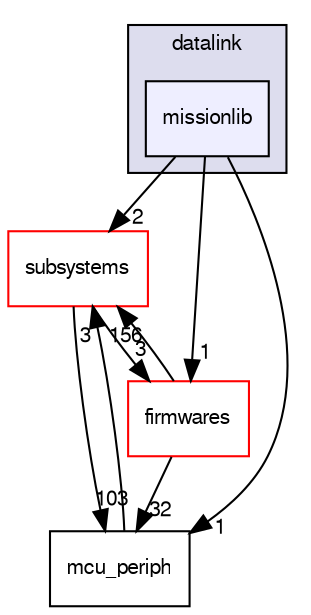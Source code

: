 digraph "sw/airborne/modules/datalink/missionlib" {
  compound=true
  node [ fontsize="10", fontname="FreeSans"];
  edge [ labelfontsize="10", labelfontname="FreeSans"];
  subgraph clusterdir_164c7aa663179b26059278e7f36078da {
    graph [ bgcolor="#ddddee", pencolor="black", label="datalink" fontname="FreeSans", fontsize="10", URL="dir_164c7aa663179b26059278e7f36078da.html"]
  dir_023361752fe22268717f3f29b9cee4fa [shape=box, label="missionlib", style="filled", fillcolor="#eeeeff", pencolor="black", URL="dir_023361752fe22268717f3f29b9cee4fa.html"];
  }
  dir_12d6ec7aac5a4a9b8cee17e35022d7c7 [shape=box label="subsystems" fillcolor="white" style="filled" color="red" URL="dir_12d6ec7aac5a4a9b8cee17e35022d7c7.html"];
  dir_1ca43f6a116d741d80fb1d0555a2b198 [shape=box label="mcu_periph" URL="dir_1ca43f6a116d741d80fb1d0555a2b198.html"];
  dir_e7d2494544042a787a6ee70a779a5e07 [shape=box label="firmwares" fillcolor="white" style="filled" color="red" URL="dir_e7d2494544042a787a6ee70a779a5e07.html"];
  dir_12d6ec7aac5a4a9b8cee17e35022d7c7->dir_1ca43f6a116d741d80fb1d0555a2b198 [headlabel="103", labeldistance=1.5 headhref="dir_000051_000120.html"];
  dir_12d6ec7aac5a4a9b8cee17e35022d7c7->dir_e7d2494544042a787a6ee70a779a5e07 [headlabel="3", labeldistance=1.5 headhref="dir_000051_000105.html"];
  dir_023361752fe22268717f3f29b9cee4fa->dir_12d6ec7aac5a4a9b8cee17e35022d7c7 [headlabel="2", labeldistance=1.5 headhref="dir_000149_000051.html"];
  dir_023361752fe22268717f3f29b9cee4fa->dir_1ca43f6a116d741d80fb1d0555a2b198 [headlabel="1", labeldistance=1.5 headhref="dir_000149_000120.html"];
  dir_023361752fe22268717f3f29b9cee4fa->dir_e7d2494544042a787a6ee70a779a5e07 [headlabel="1", labeldistance=1.5 headhref="dir_000149_000105.html"];
  dir_1ca43f6a116d741d80fb1d0555a2b198->dir_12d6ec7aac5a4a9b8cee17e35022d7c7 [headlabel="3", labeldistance=1.5 headhref="dir_000120_000051.html"];
  dir_e7d2494544042a787a6ee70a779a5e07->dir_12d6ec7aac5a4a9b8cee17e35022d7c7 [headlabel="156", labeldistance=1.5 headhref="dir_000105_000051.html"];
  dir_e7d2494544042a787a6ee70a779a5e07->dir_1ca43f6a116d741d80fb1d0555a2b198 [headlabel="32", labeldistance=1.5 headhref="dir_000105_000120.html"];
}
